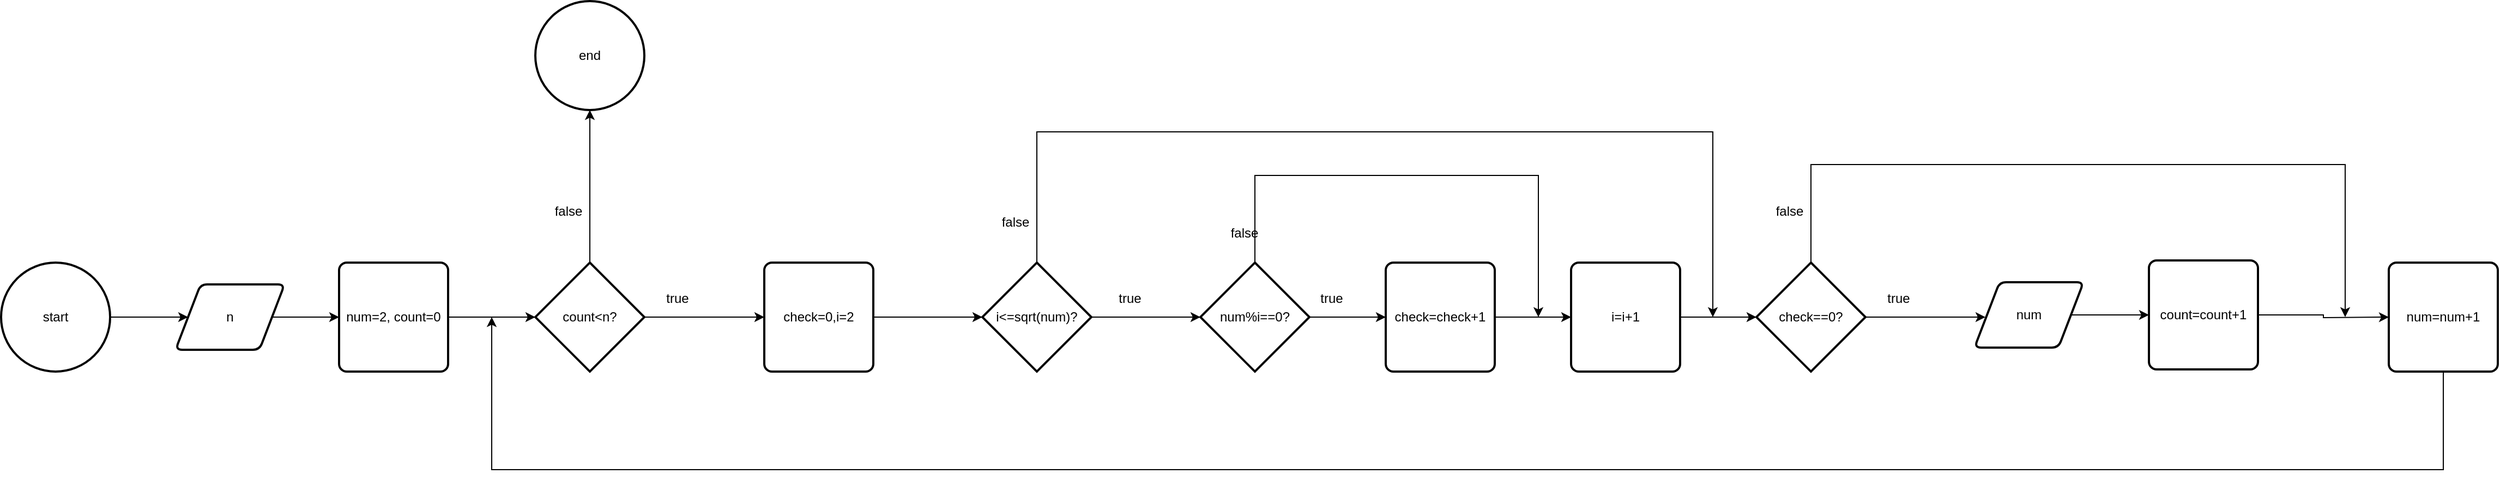 <mxfile version="25.0.3">
  <diagram name="Page-1" id="sbaeDgj1luwTA9cSre8Y">
    <mxGraphModel dx="1042" dy="565" grid="1" gridSize="10" guides="1" tooltips="1" connect="1" arrows="1" fold="1" page="1" pageScale="1" pageWidth="850" pageHeight="1100" math="0" shadow="0">
      <root>
        <mxCell id="0" />
        <mxCell id="1" parent="0" />
        <mxCell id="9U53TfEL7h_rSWDc7-WQ-2" style="edgeStyle=orthogonalEdgeStyle;rounded=0;orthogonalLoop=1;jettySize=auto;html=1;" edge="1" parent="1" source="9U53TfEL7h_rSWDc7-WQ-1" target="9U53TfEL7h_rSWDc7-WQ-3">
          <mxGeometry relative="1" as="geometry">
            <mxPoint x="210" y="300" as="targetPoint" />
          </mxGeometry>
        </mxCell>
        <mxCell id="9U53TfEL7h_rSWDc7-WQ-1" value="start" style="strokeWidth=2;html=1;shape=mxgraph.flowchart.start_2;whiteSpace=wrap;" vertex="1" parent="1">
          <mxGeometry x="40" y="250" width="100" height="100" as="geometry" />
        </mxCell>
        <mxCell id="9U53TfEL7h_rSWDc7-WQ-4" style="edgeStyle=orthogonalEdgeStyle;rounded=0;orthogonalLoop=1;jettySize=auto;html=1;" edge="1" parent="1" source="9U53TfEL7h_rSWDc7-WQ-3">
          <mxGeometry relative="1" as="geometry">
            <mxPoint x="350" y="300" as="targetPoint" />
          </mxGeometry>
        </mxCell>
        <mxCell id="9U53TfEL7h_rSWDc7-WQ-3" value="n" style="shape=parallelogram;html=1;strokeWidth=2;perimeter=parallelogramPerimeter;whiteSpace=wrap;rounded=1;arcSize=12;size=0.23;" vertex="1" parent="1">
          <mxGeometry x="200" y="270" width="100" height="60" as="geometry" />
        </mxCell>
        <mxCell id="9U53TfEL7h_rSWDc7-WQ-6" style="edgeStyle=orthogonalEdgeStyle;rounded=0;orthogonalLoop=1;jettySize=auto;html=1;" edge="1" parent="1" source="9U53TfEL7h_rSWDc7-WQ-5">
          <mxGeometry relative="1" as="geometry">
            <mxPoint x="530" y="300" as="targetPoint" />
          </mxGeometry>
        </mxCell>
        <mxCell id="9U53TfEL7h_rSWDc7-WQ-5" value="num=2, count=0" style="rounded=1;whiteSpace=wrap;html=1;absoluteArcSize=1;arcSize=14;strokeWidth=2;" vertex="1" parent="1">
          <mxGeometry x="350" y="250" width="100" height="100" as="geometry" />
        </mxCell>
        <mxCell id="9U53TfEL7h_rSWDc7-WQ-8" style="edgeStyle=orthogonalEdgeStyle;rounded=0;orthogonalLoop=1;jettySize=auto;html=1;" edge="1" parent="1" source="9U53TfEL7h_rSWDc7-WQ-7" target="9U53TfEL7h_rSWDc7-WQ-40">
          <mxGeometry relative="1" as="geometry">
            <mxPoint x="580" y="100" as="targetPoint" />
          </mxGeometry>
        </mxCell>
        <mxCell id="9U53TfEL7h_rSWDc7-WQ-10" style="edgeStyle=orthogonalEdgeStyle;rounded=0;orthogonalLoop=1;jettySize=auto;html=1;" edge="1" parent="1" source="9U53TfEL7h_rSWDc7-WQ-7">
          <mxGeometry relative="1" as="geometry">
            <mxPoint x="740" y="300" as="targetPoint" />
          </mxGeometry>
        </mxCell>
        <mxCell id="9U53TfEL7h_rSWDc7-WQ-7" value="count&amp;lt;n?" style="strokeWidth=2;html=1;shape=mxgraph.flowchart.decision;whiteSpace=wrap;" vertex="1" parent="1">
          <mxGeometry x="530" y="250" width="100" height="100" as="geometry" />
        </mxCell>
        <mxCell id="9U53TfEL7h_rSWDc7-WQ-9" value="false" style="text;html=1;align=center;verticalAlign=middle;resizable=0;points=[];autosize=1;strokeColor=none;fillColor=none;" vertex="1" parent="1">
          <mxGeometry x="535" y="188" width="50" height="30" as="geometry" />
        </mxCell>
        <mxCell id="9U53TfEL7h_rSWDc7-WQ-11" value="true" style="text;html=1;align=center;verticalAlign=middle;resizable=0;points=[];autosize=1;strokeColor=none;fillColor=none;" vertex="1" parent="1">
          <mxGeometry x="640" y="268" width="40" height="30" as="geometry" />
        </mxCell>
        <mxCell id="9U53TfEL7h_rSWDc7-WQ-13" style="edgeStyle=orthogonalEdgeStyle;rounded=0;orthogonalLoop=1;jettySize=auto;html=1;" edge="1" parent="1" source="9U53TfEL7h_rSWDc7-WQ-12">
          <mxGeometry relative="1" as="geometry">
            <mxPoint x="940" y="300" as="targetPoint" />
          </mxGeometry>
        </mxCell>
        <mxCell id="9U53TfEL7h_rSWDc7-WQ-12" value="check=0,i=2" style="rounded=1;whiteSpace=wrap;html=1;absoluteArcSize=1;arcSize=14;strokeWidth=2;" vertex="1" parent="1">
          <mxGeometry x="740" y="250" width="100" height="100" as="geometry" />
        </mxCell>
        <mxCell id="9U53TfEL7h_rSWDc7-WQ-15" style="edgeStyle=orthogonalEdgeStyle;rounded=0;orthogonalLoop=1;jettySize=auto;html=1;" edge="1" parent="1" source="9U53TfEL7h_rSWDc7-WQ-14">
          <mxGeometry relative="1" as="geometry">
            <mxPoint x="1140" y="300" as="targetPoint" />
          </mxGeometry>
        </mxCell>
        <mxCell id="9U53TfEL7h_rSWDc7-WQ-38" style="edgeStyle=orthogonalEdgeStyle;rounded=0;orthogonalLoop=1;jettySize=auto;html=1;" edge="1" parent="1" source="9U53TfEL7h_rSWDc7-WQ-14">
          <mxGeometry relative="1" as="geometry">
            <mxPoint x="1610" y="300" as="targetPoint" />
            <Array as="points">
              <mxPoint x="990" y="130" />
            </Array>
          </mxGeometry>
        </mxCell>
        <mxCell id="9U53TfEL7h_rSWDc7-WQ-14" value="i&amp;lt;=sqrt(num)?" style="strokeWidth=2;html=1;shape=mxgraph.flowchart.decision;whiteSpace=wrap;" vertex="1" parent="1">
          <mxGeometry x="940" y="250" width="100" height="100" as="geometry" />
        </mxCell>
        <mxCell id="9U53TfEL7h_rSWDc7-WQ-16" value="true" style="text;html=1;align=center;verticalAlign=middle;resizable=0;points=[];autosize=1;strokeColor=none;fillColor=none;" vertex="1" parent="1">
          <mxGeometry x="1055" y="268" width="40" height="30" as="geometry" />
        </mxCell>
        <mxCell id="9U53TfEL7h_rSWDc7-WQ-18" style="edgeStyle=orthogonalEdgeStyle;rounded=0;orthogonalLoop=1;jettySize=auto;html=1;" edge="1" parent="1" source="9U53TfEL7h_rSWDc7-WQ-17">
          <mxGeometry relative="1" as="geometry">
            <mxPoint x="1310" y="300" as="targetPoint" />
          </mxGeometry>
        </mxCell>
        <mxCell id="9U53TfEL7h_rSWDc7-WQ-22" style="edgeStyle=orthogonalEdgeStyle;rounded=0;orthogonalLoop=1;jettySize=auto;html=1;" edge="1" parent="1" source="9U53TfEL7h_rSWDc7-WQ-17">
          <mxGeometry relative="1" as="geometry">
            <mxPoint x="1450" y="300" as="targetPoint" />
            <Array as="points">
              <mxPoint x="1190" y="170" />
            </Array>
          </mxGeometry>
        </mxCell>
        <mxCell id="9U53TfEL7h_rSWDc7-WQ-17" value="num%i==0?" style="strokeWidth=2;html=1;shape=mxgraph.flowchart.decision;whiteSpace=wrap;" vertex="1" parent="1">
          <mxGeometry x="1140" y="250" width="100" height="100" as="geometry" />
        </mxCell>
        <mxCell id="9U53TfEL7h_rSWDc7-WQ-20" style="edgeStyle=orthogonalEdgeStyle;rounded=0;orthogonalLoop=1;jettySize=auto;html=1;" edge="1" parent="1" source="9U53TfEL7h_rSWDc7-WQ-19">
          <mxGeometry relative="1" as="geometry">
            <mxPoint x="1480" y="300" as="targetPoint" />
          </mxGeometry>
        </mxCell>
        <mxCell id="9U53TfEL7h_rSWDc7-WQ-19" value="check=check+1" style="rounded=1;whiteSpace=wrap;html=1;absoluteArcSize=1;arcSize=14;strokeWidth=2;" vertex="1" parent="1">
          <mxGeometry x="1310" y="250" width="100" height="100" as="geometry" />
        </mxCell>
        <mxCell id="9U53TfEL7h_rSWDc7-WQ-21" value="true" style="text;html=1;align=center;verticalAlign=middle;resizable=0;points=[];autosize=1;strokeColor=none;fillColor=none;" vertex="1" parent="1">
          <mxGeometry x="1240" y="268" width="40" height="30" as="geometry" />
        </mxCell>
        <mxCell id="9U53TfEL7h_rSWDc7-WQ-24" style="edgeStyle=orthogonalEdgeStyle;rounded=0;orthogonalLoop=1;jettySize=auto;html=1;" edge="1" parent="1" source="9U53TfEL7h_rSWDc7-WQ-23">
          <mxGeometry relative="1" as="geometry">
            <mxPoint x="1860" y="300" as="targetPoint" />
          </mxGeometry>
        </mxCell>
        <mxCell id="9U53TfEL7h_rSWDc7-WQ-30" style="edgeStyle=orthogonalEdgeStyle;rounded=0;orthogonalLoop=1;jettySize=auto;html=1;" edge="1" parent="1" source="9U53TfEL7h_rSWDc7-WQ-23">
          <mxGeometry relative="1" as="geometry">
            <mxPoint x="2190" y="300" as="targetPoint" />
            <Array as="points">
              <mxPoint x="1700" y="160" />
            </Array>
          </mxGeometry>
        </mxCell>
        <mxCell id="9U53TfEL7h_rSWDc7-WQ-23" value="check==0?" style="strokeWidth=2;html=1;shape=mxgraph.flowchart.decision;whiteSpace=wrap;" vertex="1" parent="1">
          <mxGeometry x="1650" y="250" width="100" height="100" as="geometry" />
        </mxCell>
        <mxCell id="9U53TfEL7h_rSWDc7-WQ-25" value="true" style="text;html=1;align=center;verticalAlign=middle;resizable=0;points=[];autosize=1;strokeColor=none;fillColor=none;" vertex="1" parent="1">
          <mxGeometry x="1760" y="268" width="40" height="30" as="geometry" />
        </mxCell>
        <mxCell id="9U53TfEL7h_rSWDc7-WQ-28" style="edgeStyle=orthogonalEdgeStyle;rounded=0;orthogonalLoop=1;jettySize=auto;html=1;" edge="1" parent="1" source="9U53TfEL7h_rSWDc7-WQ-26" target="9U53TfEL7h_rSWDc7-WQ-27">
          <mxGeometry relative="1" as="geometry" />
        </mxCell>
        <mxCell id="9U53TfEL7h_rSWDc7-WQ-26" value="num" style="shape=parallelogram;html=1;strokeWidth=2;perimeter=parallelogramPerimeter;whiteSpace=wrap;rounded=1;arcSize=12;size=0.23;" vertex="1" parent="1">
          <mxGeometry x="1850" y="268" width="100" height="60" as="geometry" />
        </mxCell>
        <mxCell id="9U53TfEL7h_rSWDc7-WQ-29" style="edgeStyle=orthogonalEdgeStyle;rounded=0;orthogonalLoop=1;jettySize=auto;html=1;" edge="1" parent="1" source="9U53TfEL7h_rSWDc7-WQ-27">
          <mxGeometry relative="1" as="geometry">
            <mxPoint x="2230" y="300" as="targetPoint" />
          </mxGeometry>
        </mxCell>
        <mxCell id="9U53TfEL7h_rSWDc7-WQ-27" value="count=count+1" style="rounded=1;whiteSpace=wrap;html=1;absoluteArcSize=1;arcSize=14;strokeWidth=2;" vertex="1" parent="1">
          <mxGeometry x="2010" y="248" width="100" height="100" as="geometry" />
        </mxCell>
        <mxCell id="9U53TfEL7h_rSWDc7-WQ-31" value="false" style="text;html=1;align=center;verticalAlign=middle;resizable=0;points=[];autosize=1;strokeColor=none;fillColor=none;" vertex="1" parent="1">
          <mxGeometry x="1655" y="188" width="50" height="30" as="geometry" />
        </mxCell>
        <mxCell id="9U53TfEL7h_rSWDc7-WQ-32" value="i=i+1" style="rounded=1;whiteSpace=wrap;html=1;absoluteArcSize=1;arcSize=14;strokeWidth=2;" vertex="1" parent="1">
          <mxGeometry x="1480" y="250" width="100" height="100" as="geometry" />
        </mxCell>
        <mxCell id="9U53TfEL7h_rSWDc7-WQ-33" style="edgeStyle=orthogonalEdgeStyle;rounded=0;orthogonalLoop=1;jettySize=auto;html=1;entryX=0;entryY=0.5;entryDx=0;entryDy=0;entryPerimeter=0;" edge="1" parent="1" source="9U53TfEL7h_rSWDc7-WQ-32" target="9U53TfEL7h_rSWDc7-WQ-23">
          <mxGeometry relative="1" as="geometry" />
        </mxCell>
        <mxCell id="9U53TfEL7h_rSWDc7-WQ-34" value="false" style="text;html=1;align=center;verticalAlign=middle;resizable=0;points=[];autosize=1;strokeColor=none;fillColor=none;" vertex="1" parent="1">
          <mxGeometry x="1155" y="208" width="50" height="30" as="geometry" />
        </mxCell>
        <mxCell id="9U53TfEL7h_rSWDc7-WQ-36" style="edgeStyle=orthogonalEdgeStyle;rounded=0;orthogonalLoop=1;jettySize=auto;html=1;" edge="1" parent="1" source="9U53TfEL7h_rSWDc7-WQ-35">
          <mxGeometry relative="1" as="geometry">
            <mxPoint x="490" y="300" as="targetPoint" />
            <Array as="points">
              <mxPoint x="2280" y="440" />
            </Array>
          </mxGeometry>
        </mxCell>
        <mxCell id="9U53TfEL7h_rSWDc7-WQ-35" value="num=num+1" style="rounded=1;whiteSpace=wrap;html=1;absoluteArcSize=1;arcSize=14;strokeWidth=2;" vertex="1" parent="1">
          <mxGeometry x="2230" y="250" width="100" height="100" as="geometry" />
        </mxCell>
        <mxCell id="9U53TfEL7h_rSWDc7-WQ-39" value="false" style="text;html=1;align=center;verticalAlign=middle;resizable=0;points=[];autosize=1;strokeColor=none;fillColor=none;" vertex="1" parent="1">
          <mxGeometry x="945" y="198" width="50" height="30" as="geometry" />
        </mxCell>
        <mxCell id="9U53TfEL7h_rSWDc7-WQ-40" value="end" style="strokeWidth=2;html=1;shape=mxgraph.flowchart.start_2;whiteSpace=wrap;" vertex="1" parent="1">
          <mxGeometry x="530" y="10" width="100" height="100" as="geometry" />
        </mxCell>
      </root>
    </mxGraphModel>
  </diagram>
</mxfile>
